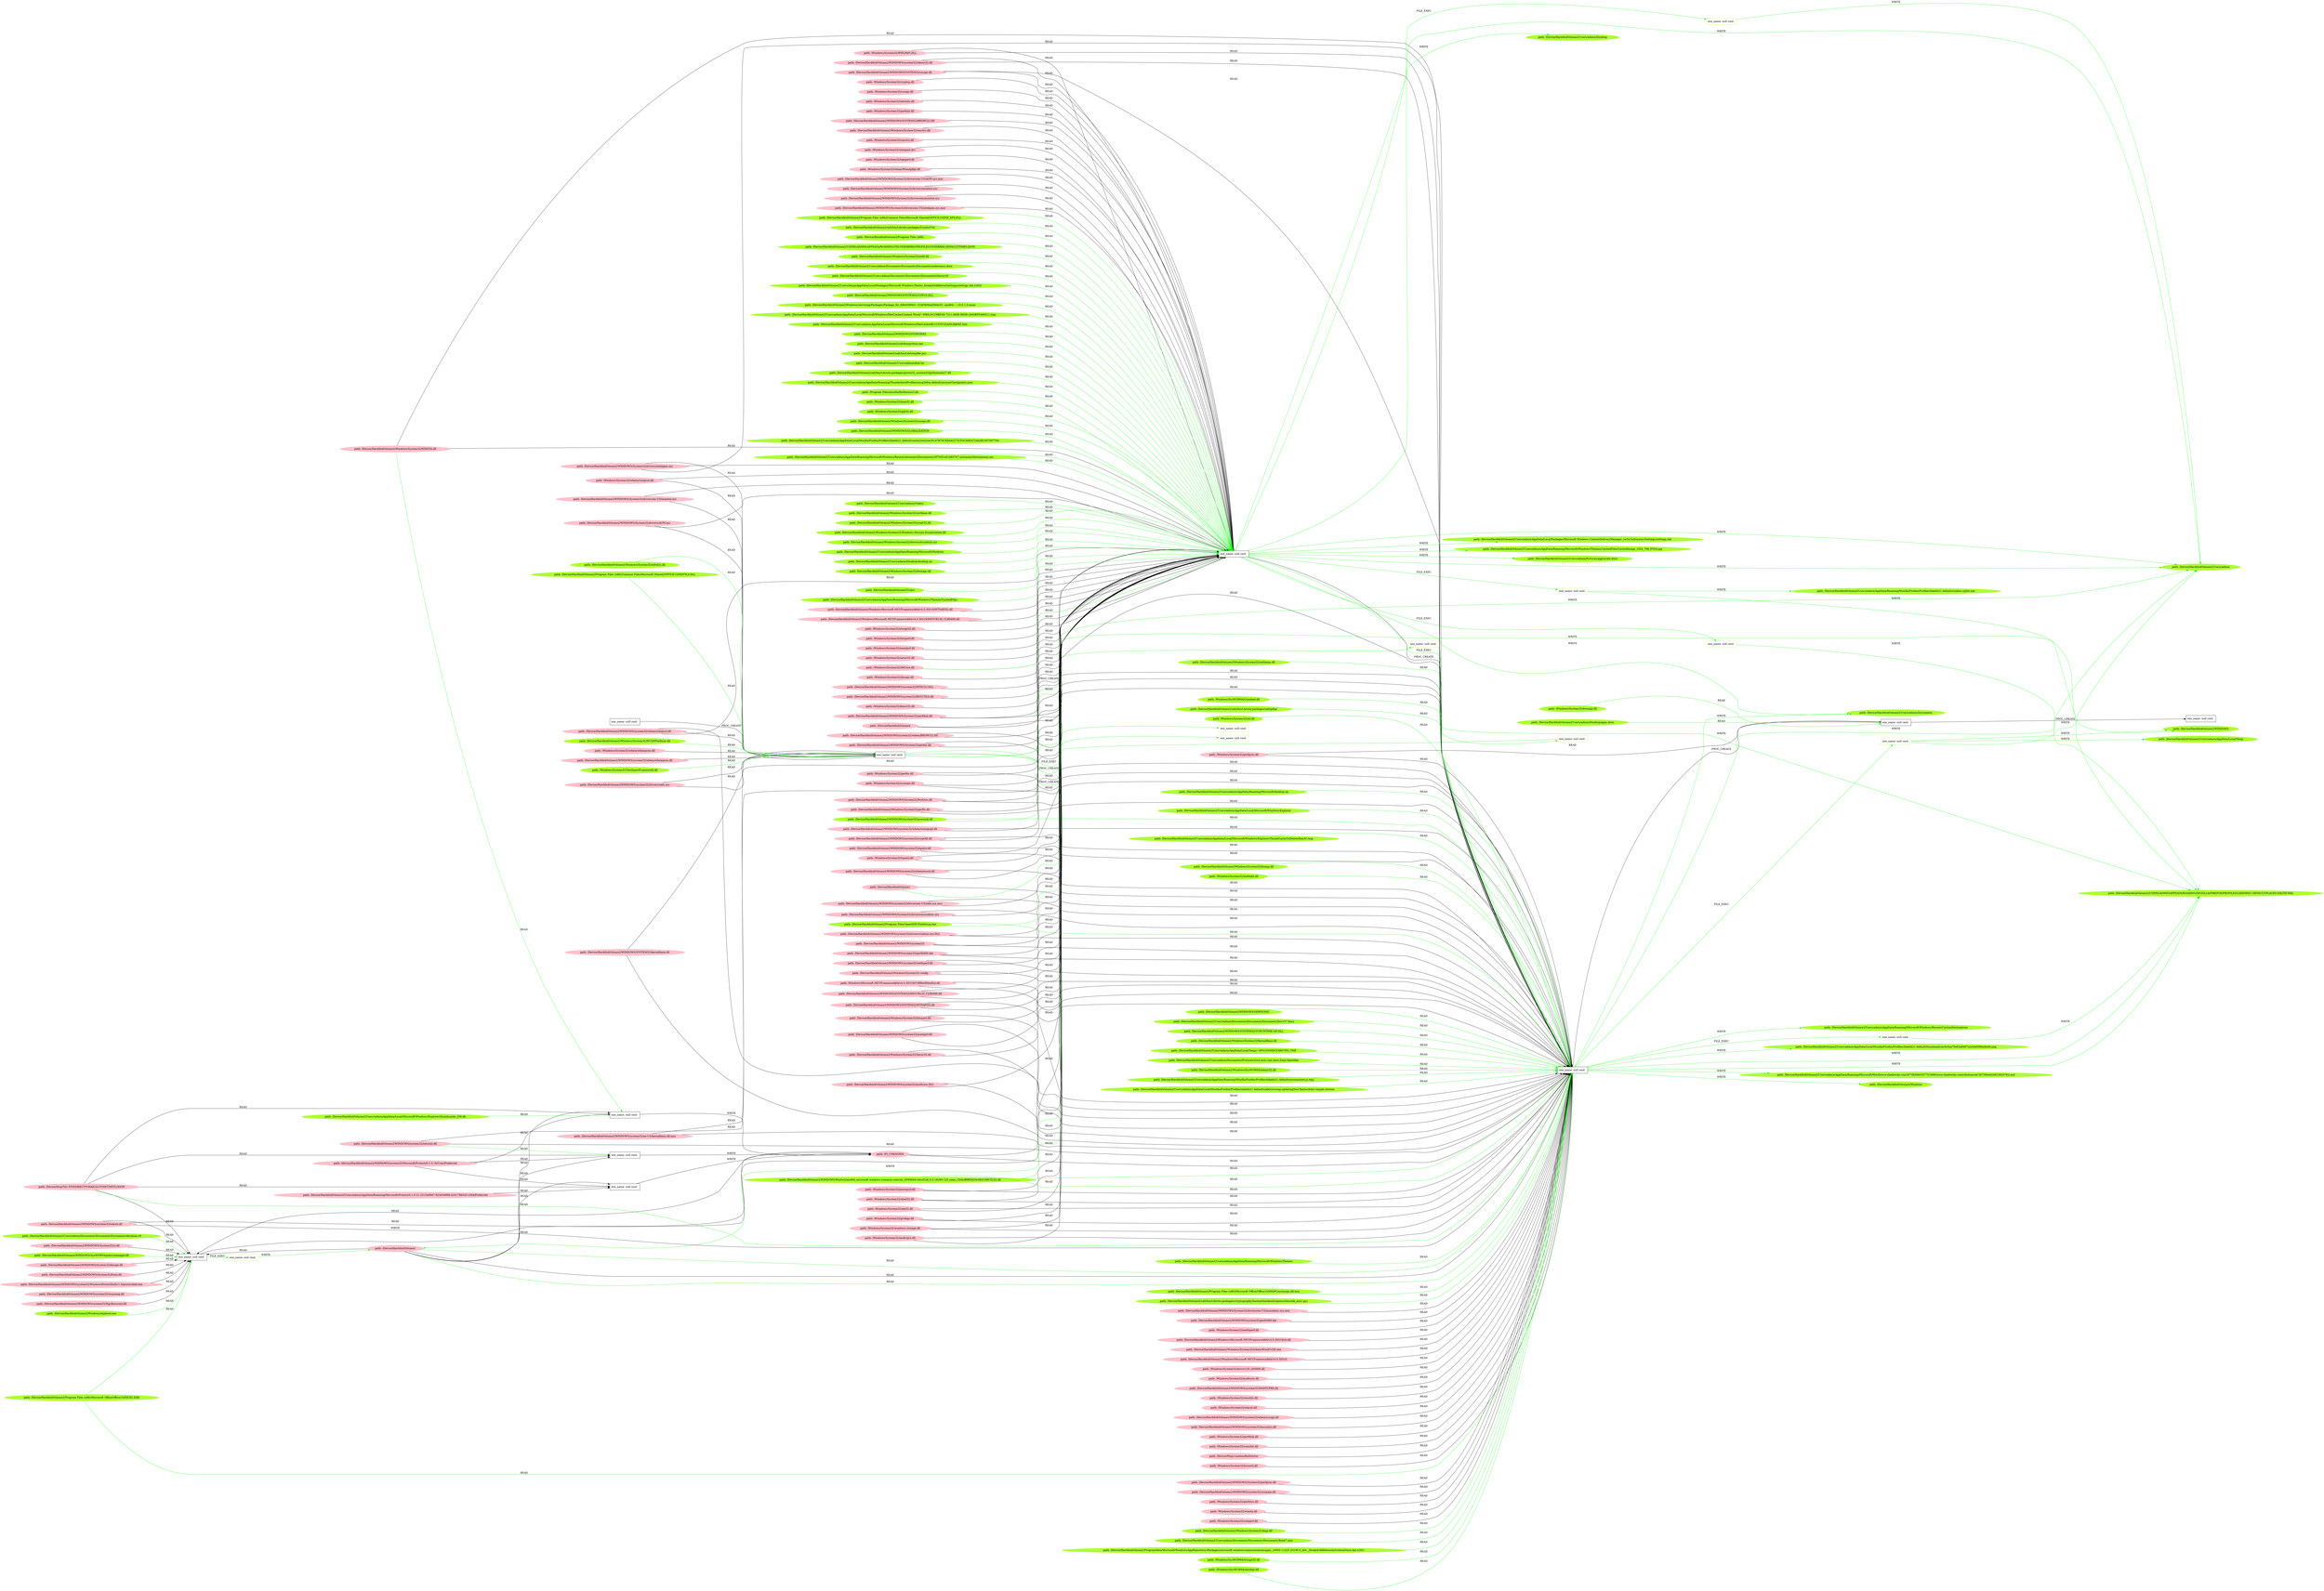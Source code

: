 digraph {
	rankdir=LR
	26 [label="exe_name: null cmd: " color=black shape=box style=solid]
	422 [label="exe_name: null cmd: " color=greenyellow shape=box style=solid]
	26 -> 422 [label=FILE_EXEC color=green]
	95 [label="exe_name: null cmd: " color=black shape=box style=solid]
	428 [label="exe_name: null cmd: " color=greenyellow shape=box style=solid]
	95 -> 428 [label=FILE_EXEC color=green]
	28 [label="exe_name: null cmd: " color=black shape=box style=solid]
	444 [label="exe_name: null cmd: " color=greenyellow shape=box style=solid]
	28 -> 444 [label=FILE_EXEC color=green]
	28 [label="exe_name: null cmd: " color=black shape=box style=solid]
	455 [label="exe_name: null cmd: " color=greenyellow shape=box style=solid]
	28 -> 455 [label=FILE_EXEC color=green]
	28 [label="exe_name: null cmd: " color=black shape=box style=solid]
	471 [label="exe_name: null cmd: " color=greenyellow shape=box style=solid]
	28 -> 471 [label=FILE_EXEC color=green]
	28 [label="exe_name: null cmd: " color=black shape=box style=solid]
	479 [label="exe_name: null cmd: " color=greenyellow shape=box style=solid]
	28 -> 479 [label=FILE_EXEC color=green]
	34 [label="exe_name: null cmd: " color=black shape=box style=solid]
	515 [label="exe_name: null cmd: " color=greenyellow shape=box style=solid]
	34 -> 515 [label=FILE_EXEC color=green]
	34 [label="exe_name: null cmd: " color=black shape=box style=solid]
	531 [label="exe_name: null cmd: " color=greenyellow shape=box style=solid]
	34 -> 531 [label=FILE_EXEC color=green]
	439 [label="path: /Device/HarddiskVolume2/Users/admin/AppData/Roaming/Microsoft/Windows/Recent/AutomaticDestinations/5f7b5f1e01b83767.automaticDestinations-ms" color=greenyellow shape=oval style=filled]
	28 [label="exe_name: null cmd: " color=black shape=box style=solid]
	439 -> 28 [label=READ color=green]
	439 [label="path: /Device/HarddiskVolume2/Users/admin/AppData/Roaming/Microsoft/Windows/Recent/AutomaticDestinations/5f7b5f1e01b83767.automaticDestinations-ms" color=greenyellow shape=oval style=filled]
	28 [label="exe_name: null cmd: " color=black shape=box style=solid]
	439 -> 28 [label=READ color=green]
	400 [label="path: /Device/HarddiskVolume2" color=pink shape=oval style=filled]
	23 [label="exe_name: null cmd: " color=black shape=box style=solid]
	400 -> 23 [label=READ color=black]
	289 [label="path: /Device/HarddiskVolume2/WINDOWS/system32/Microsoft/Protect/S-1-5-18/User/Preferred" color=pink shape=oval style=filled]
	23 [label="exe_name: null cmd: " color=black shape=box style=solid]
	289 -> 23 [label=READ color=black]
	289 [label="path: /Device/HarddiskVolume2/WINDOWS/system32/Microsoft/Protect/S-1-5-18/User/Preferred" color=pink shape=oval style=filled]
	25 [label="exe_name: null cmd: " color=black shape=box style=solid]
	289 -> 25 [label=READ color=black]
	400 [label="path: /Device/HarddiskVolume2" color=pink shape=oval style=filled]
	25 [label="exe_name: null cmd: " color=black shape=box style=solid]
	400 -> 25 [label=READ color=black]
	400 [label="path: /Device/HarddiskVolume2" color=pink shape=oval style=filled]
	34 [label="exe_name: null cmd: " color=black shape=box style=solid]
	400 -> 34 [label=READ color=green]
	465 [label="path: /Device/HarddiskVolume2/WINDOWS/system32/mswsock.dll" color=greenyellow shape=oval style=filled]
	34 [label="exe_name: null cmd: " color=black shape=box style=solid]
	465 -> 34 [label=READ color=green]
	465 [label="path: /Device/HarddiskVolume2/WINDOWS/system32/mswsock.dll" color=greenyellow shape=oval style=filled]
	28 [label="exe_name: null cmd: " color=black shape=box style=solid]
	465 -> 28 [label=READ color=green]
	338 [label="path: /Device/HarddiskVolume2/WINDOWS/system32/netutils.dll" color=pink shape=oval style=filled]
	23 [label="exe_name: null cmd: " color=black shape=box style=solid]
	338 -> 23 [label=READ color=green]
	67 [label="exe_name: null cmd: " color=black shape=box style=solid]
	95 [label="exe_name: null cmd: " color=black shape=box style=solid]
	67 -> 95 [label=PROC_CREATE color=black]
	509 [label="path: /Windows/System32/atl.dll" color=greenyellow shape=oval style=filled]
	34 [label="exe_name: null cmd: " color=black shape=box style=solid]
	509 -> 34 [label=READ color=green]
	155 [label="path: /Device/HarddiskVolume2/WINDOWS/system32/wbem/wmiprov.dll" color=pink shape=oval style=filled]
	95 [label="exe_name: null cmd: " color=black shape=box style=solid]
	155 -> 95 [label=READ color=black]
	247 [label="path: /Windows/System32/wbem/wmiprov.dll" color=pink shape=oval style=filled]
	95 [label="exe_name: null cmd: " color=black shape=box style=solid]
	247 -> 95 [label=READ color=black]
	345 [label="path: /Windows/System32/wbem/wbemprox.dll" color=pink shape=oval style=filled]
	95 [label="exe_name: null cmd: " color=black shape=box style=solid]
	345 -> 95 [label=READ color=black]
	354 [label="path: /Device/HarddiskVolume2/WINDOWS/system32/wbem/wbemprox.dll" color=pink shape=oval style=filled]
	95 [label="exe_name: null cmd: " color=black shape=box style=solid]
	354 -> 95 [label=READ color=black]
	376 [label="path: /Device/HarddiskVolume2/WINDOWS/SYSTEM32/kernelbase.dll" color=pink shape=oval style=filled]
	95 [label="exe_name: null cmd: " color=black shape=box style=solid]
	376 -> 95 [label=READ color=black]
	178 [label="path: /Device/HarddiskVolume2/WINDOWS/system32/en-US/kernelbase.dll.mui" color=pink shape=oval style=filled]
	95 [label="exe_name: null cmd: " color=black shape=box style=solid]
	178 -> 95 [label=READ color=black]
	217 [label="path: /Device/HarddiskVolume2/WINDOWS/System32/drivers/ACPI.sys" color=pink shape=oval style=filled]
	95 [label="exe_name: null cmd: " color=black shape=box style=solid]
	217 -> 95 [label=READ color=black]
	395 [label="path: /Device/HarddiskVolume2/WINDOWS/system32/drivers/ndis.sys" color=pink shape=oval style=filled]
	95 [label="exe_name: null cmd: " color=black shape=box style=solid]
	395 -> 95 [label=READ color=black]
	286 [label="path: /Device/HarddiskVolume2/WINDOWS/System32/drivers/intelppm.sys" color=pink shape=oval style=filled]
	95 [label="exe_name: null cmd: " color=black shape=box style=solid]
	286 -> 95 [label=READ color=black]
	256 [label="path: /Device/HarddiskVolume2/WINDOWS/System32/drivers/en-US/monitor.sys" color=pink shape=oval style=filled]
	95 [label="exe_name: null cmd: " color=black shape=box style=solid]
	256 -> 95 [label=READ color=black]
	324 [label="path: /Device/HarddiskVolume1" color=pink shape=oval style=filled]
	28 [label="exe_name: null cmd: " color=black shape=box style=solid]
	324 -> 28 [label=READ color=green]
	28 [label="exe_name: null cmd: " color=black shape=box style=solid]
	494 [label="path: /Device/HarddiskVolume2/Users/admin/AppData/Local/Packages/Microsoft.Windows.ContentDeliveryManager_cw5n1h2txyewy/Settings/settings.dat" color=greenyellow shape=oval style=filled]
	28 -> 494 [label=WRITE color=green]
	487 [label="path: /Device/HarddiskVolume2/Users/admin/Videos" color=greenyellow shape=oval style=filled]
	28 [label="exe_name: null cmd: " color=black shape=box style=solid]
	487 -> 28 [label=READ color=green]
	283 [label="path: /Device/HarddiskVolume2/Users/admin/AppData/Roaming/Microsoft/Protect/S-1-5-21-231540947-922634896-4161786520-1004/Preferred" color=pink shape=oval style=filled]
	25 [label="exe_name: null cmd: " color=black shape=box style=solid]
	283 -> 25 [label=READ color=black]
	435 [label="path: /Windows/System32/TextInputFramework.dll" color=greenyellow shape=oval style=filled]
	95 [label="exe_name: null cmd: " color=black shape=box style=solid]
	435 -> 95 [label=READ color=green]
	289 [label="path: /Device/HarddiskVolume2/WINDOWS/system32/Microsoft/Protect/S-1-5-18/User/Preferred" color=pink shape=oval style=filled]
	27 [label="exe_name: null cmd: " color=black shape=box style=solid]
	289 -> 27 [label=READ color=black]
	469 [label="path: /Device/HarddiskVolume2/Windows/System32/ucrtbase.dll" color=greenyellow shape=oval style=filled]
	28 [label="exe_name: null cmd: " color=black shape=box style=solid]
	469 -> 28 [label=READ color=green]
	467 [label="path: /Device/HarddiskVolume2/Windows/System32/crypt32.dll" color=greenyellow shape=oval style=filled]
	28 [label="exe_name: null cmd: " color=black shape=box style=solid]
	467 -> 28 [label=READ color=green]
	461 [label="path: /Device/HarddiskVolume2/WINDOWS/WinSxS/amd64_microsoft.windows.common-controls_6595b64144ccf1df_6.0.16299.125_none_15cbcf8893620c09/COMCTL32.dll" color=greenyellow shape=oval style=filled]
	34 [label="exe_name: null cmd: " color=black shape=box style=solid]
	461 -> 34 [label=READ color=green]
	470 [label="path: /Device/HarddiskVolume2/Windows/System32/Windows.Devices.Enumeration.dll" color=greenyellow shape=oval style=filled]
	28 [label="exe_name: null cmd: " color=black shape=box style=solid]
	470 -> 28 [label=READ color=green]
	400 [label="path: /Device/HarddiskVolume2" color=pink shape=oval style=filled]
	26 [label="exe_name: null cmd: " color=black shape=box style=solid]
	400 -> 26 [label=READ color=black]
	459 [label="path: /Device/HarddiskVolume2/Windows/System32/drivers/tsusbhub.sys" color=greenyellow shape=oval style=filled]
	28 [label="exe_name: null cmd: " color=black shape=box style=solid]
	459 -> 28 [label=READ color=green]
	400 [label="path: /Device/HarddiskVolume2" color=pink shape=oval style=filled]
	34 [label="exe_name: null cmd: " color=black shape=box style=solid]
	400 -> 34 [label=READ color=green]
	505 [label="path: /Device/HarddiskVolume2/Users/admin/AppData/Roaming/Microsoft/desktop.ini" color=greenyellow shape=oval style=filled]
	34 [label="exe_name: null cmd: " color=black shape=box style=solid]
	505 -> 34 [label=READ color=green]
	478 [label="path: /Device/HarddiskVolume2/Users/admin/AppData/Roaming/Microsoft/Windows" color=greenyellow shape=oval style=filled]
	28 [label="exe_name: null cmd: " color=black shape=box style=solid]
	478 -> 28 [label=READ color=green]
	477 [label="path: /Device/HarddiskVolume2/Users/admin/Desktop/desktop.ini" color=greenyellow shape=oval style=filled]
	28 [label="exe_name: null cmd: " color=black shape=box style=solid]
	477 -> 28 [label=READ color=green]
	451 [label="path: /Device/HarddiskVolume2/Windows/System32/dwmapi.dll" color=greenyellow shape=oval style=filled]
	28 [label="exe_name: null cmd: " color=black shape=box style=solid]
	451 -> 28 [label=READ color=green]
	431 [label="path: /Device/HarddiskVolume2/Windows/System32/mfc42u.dll" color=greenyellow shape=oval style=filled]
	95 [label="exe_name: null cmd: " color=black shape=box style=solid]
	431 -> 95 [label=READ color=green]
	64 [label="path: /Device/HarddiskVolume2/WINDOWS/System32/ci.dll" color=pink shape=oval style=filled]
	26 [label="exe_name: null cmd: " color=black shape=box style=solid]
	64 -> 26 [label=READ color=black]
	361 [label="path: /Device/HarddiskVolume2/WINDOWS/System32/dnsapi.dll" color=pink shape=oval style=filled]
	26 [label="exe_name: null cmd: " color=black shape=box style=solid]
	361 -> 26 [label=READ color=black]
	78 [label="path: /Device/HarddiskVolume2/WINDOWS/System32/fveui.dll" color=pink shape=oval style=filled]
	26 [label="exe_name: null cmd: " color=black shape=box style=solid]
	78 -> 26 [label=READ color=black]
	62 [label="path: /Device/HarddiskVolume2/WINDOWS/system32/WindowsPowerShell/v1.0/powershell.exe" color=pink shape=oval style=filled]
	26 [label="exe_name: null cmd: " color=black shape=box style=solid]
	62 -> 26 [label=READ color=black]
	70 [label="path: /Device/HarddiskVolume2/WINDOWS/system32/wuaueng.dll" color=pink shape=oval style=filled]
	26 [label="exe_name: null cmd: " color=black shape=box style=solid]
	70 -> 26 [label=READ color=black]
	68 [label="path: /Device/HarddiskVolume2/WINDOWS/system32/NgcRecovery.dll" color=pink shape=oval style=filled]
	26 [label="exe_name: null cmd: " color=black shape=box style=solid]
	68 -> 26 [label=READ color=black]
	220 [label="path: /Device/HarddiskVolume2/WINDOWS/system32/wkscli.dll" color=pink shape=oval style=filled]
	26 [label="exe_name: null cmd: " color=black shape=box style=solid]
	220 -> 26 [label=READ color=black]
	525 [label="path: /Device/HarddiskVolume2/Users/admin/AppData/Local/Microsoft/Windows/Explorer" color=greenyellow shape=oval style=filled]
	34 [label="exe_name: null cmd: " color=black shape=box style=solid]
	525 -> 34 [label=READ color=green]
	26 [label="exe_name: null cmd: " color=black shape=box style=solid]
	293 [label="path: /FI_UNKNOWN" color=pink shape=oval style=filled]
	26 -> 293 [label=WRITE color=black]
	319 [label="path: /Device/Mup/TA1-FIVEDIRECTI*/MAILSLOT/NET/NETLOGON" color=pink shape=oval style=filled]
	26 [label="exe_name: null cmd: " color=black shape=box style=solid]
	319 -> 26 [label=READ color=black]
	543 [label="path: /Device/HarddiskVolume2/Users/admin/AppData/Local/Microsoft/Windows/Explorer/ThumbCacheToDelete/thm3C.tmp" color=greenyellow shape=oval style=filled]
	34 [label="exe_name: null cmd: " color=black shape=box style=solid]
	543 -> 34 [label=READ color=green]
	493 [label="path: /Device/HarddiskVolume2/Users" color=greenyellow shape=oval style=filled]
	28 [label="exe_name: null cmd: " color=black shape=box style=solid]
	493 -> 28 [label=READ color=green]
	293 [label="path: /FI_UNKNOWN" color=pink shape=oval style=filled]
	26 [label="exe_name: null cmd: " color=black shape=box style=solid]
	293 -> 26 [label=READ color=black]
	466 [label="path: /Device/HarddiskVolume2/Program Files/OpenSSH-Win64/scp.exe" color=greenyellow shape=oval style=filled]
	34 [label="exe_name: null cmd: " color=black shape=box style=solid]
	466 -> 34 [label=READ color=green]
	466 [label="path: /Device/HarddiskVolume2/Program Files/OpenSSH-Win64/scp.exe" color=greenyellow shape=oval style=filled]
	28 [label="exe_name: null cmd: " color=black shape=box style=solid]
	466 -> 28 [label=READ color=green]
	95 [label="exe_name: null cmd: " color=black shape=box style=solid]
	28 [label="exe_name: null cmd: " color=black shape=box style=solid]
	95 -> 28 [label=PROC_CREATE color=black]
	400 [label="path: /Device/HarddiskVolume2" color=pink shape=oval style=filled]
	27 [label="exe_name: null cmd: " color=black shape=box style=solid]
	400 -> 27 [label=READ color=black]
	475 [label="path: /Device/HarddiskVolume2/Users/admin/AppData/Roaming/Microsoft/Windows/Themes/CachedFiles" color=greenyellow shape=oval style=filled]
	28 [label="exe_name: null cmd: " color=black shape=box style=solid]
	475 -> 28 [label=READ color=green]
	336 [label="path: /Device/HarddiskVolume2/Windows/System32/WINSTA.dll" color=pink shape=oval style=filled]
	27 [label="exe_name: null cmd: " color=black shape=box style=solid]
	336 -> 27 [label=READ color=green]
	511 [label="path: /Device/HarddiskVolume2/Windows/System32/dcomp.dll" color=greenyellow shape=oval style=filled]
	34 [label="exe_name: null cmd: " color=black shape=box style=solid]
	511 -> 34 [label=READ color=green]
	542 [label="path: /Windows/System32/msftedit.dll" color=greenyellow shape=oval style=filled]
	34 [label="exe_name: null cmd: " color=black shape=box style=solid]
	542 -> 34 [label=READ color=green]
	27 [label="exe_name: null cmd: " color=black shape=box style=solid]
	293 [label="path: /FI_UNKNOWN" color=pink shape=oval style=filled]
	27 -> 293 [label=WRITE color=black]
	319 [label="path: /Device/Mup/TA1-FIVEDIRECTI*/MAILSLOT/NET/NETLOGON" color=pink shape=oval style=filled]
	34 [label="exe_name: null cmd: " color=black shape=box style=solid]
	319 -> 34 [label=READ color=green]
	319 [label="path: /Device/Mup/TA1-FIVEDIRECTI*/MAILSLOT/NET/NETLOGON" color=pink shape=oval style=filled]
	27 [label="exe_name: null cmd: " color=black shape=box style=solid]
	319 -> 27 [label=READ color=black]
	421 [label="path: /Device/HarddiskVolume2/Windows/explorer.exe" color=greenyellow shape=oval style=filled]
	26 [label="exe_name: null cmd: " color=black shape=box style=solid]
	421 -> 26 [label=READ color=green]
	427 [label="path: /Device/HarddiskVolume2/Users/admin/AppData/Local/Microsoft/Windows/Explorer/thumbcache_256.db" color=greenyellow shape=oval style=filled]
	27 [label="exe_name: null cmd: " color=black shape=box style=solid]
	427 -> 27 [label=READ color=green]
	208 [label="path: /Device/HarddiskVolume2/WINDOWS/system32/drivers/vmbusr.sys.DLL" color=pink shape=oval style=filled]
	28 [label="exe_name: null cmd: " color=black shape=box style=solid]
	208 -> 28 [label=READ color=black]
	241 [label="path: /Device/HarddiskVolume2/WINDOWS/system32" color=pink shape=oval style=filled]
	28 [label="exe_name: null cmd: " color=black shape=box style=solid]
	241 -> 28 [label=READ color=black]
	206 [label="path: /Device/HarddiskVolume2/WINDOWS/system32/perfh009.dat" color=pink shape=oval style=filled]
	28 [label="exe_name: null cmd: " color=black shape=box style=solid]
	206 -> 28 [label=READ color=black]
	308 [label="path: /Device/HarddiskVolume2/WINDOWS/system32/netfxperf.dll" color=pink shape=oval style=filled]
	28 [label="exe_name: null cmd: " color=black shape=box style=solid]
	308 -> 28 [label=READ color=black]
	393 [label="path: /Device/HarddiskVolume2/Windows/System32/.config" color=pink shape=oval style=filled]
	28 [label="exe_name: null cmd: " color=black shape=box style=solid]
	393 -> 28 [label=READ color=black]
	414 [label="path: /Windows/Microsoft.NET/Framework64/v4.0.30319/CORPerfMonExt.dll" color=pink shape=oval style=filled]
	28 [label="exe_name: null cmd: " color=black shape=box style=solid]
	414 -> 28 [label=READ color=black]
	228 [label="path: /Device/HarddiskVolume2/Windows/Microsoft.NET/Framework64/v4.0.30319/WTSAPI32.dll" color=pink shape=oval style=filled]
	28 [label="exe_name: null cmd: " color=black shape=box style=solid]
	228 -> 28 [label=READ color=black]
	334 [label="path: /Device/HarddiskVolume2/Windows/Microsoft.NET/Framework64/v4.0.30319/MSVCR120_CLR0400.dll" color=pink shape=oval style=filled]
	28 [label="exe_name: null cmd: " color=black shape=box style=solid]
	334 -> 28 [label=READ color=black]
	391 [label="path: /Device/HarddiskVolume2/WINDOWS/SYSTEM32/MSVCR120_CLR0400.dll" color=pink shape=oval style=filled]
	28 [label="exe_name: null cmd: " color=black shape=box style=solid]
	391 -> 28 [label=READ color=black]
	416 [label="path: /Device/HarddiskVolume2/WINDOWS/SYSTEM32/WTSAPI32.dll" color=pink shape=oval style=filled]
	28 [label="exe_name: null cmd: " color=black shape=box style=solid]
	416 -> 28 [label=READ color=black]
	390 [label="path: /Windows/System32/wtsapi32.dll" color=pink shape=oval style=filled]
	28 [label="exe_name: null cmd: " color=black shape=box style=solid]
	390 -> 28 [label=READ color=black]
	200 [label="path: /Device/HarddiskVolume2/Windows/System32/bitsperf.dll" color=pink shape=oval style=filled]
	28 [label="exe_name: null cmd: " color=black shape=box style=solid]
	200 -> 28 [label=READ color=black]
	168 [label="path: /Windows/System32/bitsperf.dll" color=pink shape=oval style=filled]
	28 [label="exe_name: null cmd: " color=black shape=box style=solid]
	168 -> 28 [label=READ color=black]
	373 [label="path: /Device/HarddiskVolume2/WINDOWS/system32/esentprf.dll" color=pink shape=oval style=filled]
	28 [label="exe_name: null cmd: " color=black shape=box style=solid]
	373 -> 28 [label=READ color=black]
	386 [label="path: /Windows/System32/esentprf.dll" color=pink shape=oval style=filled]
	28 [label="exe_name: null cmd: " color=black shape=box style=solid]
	386 -> 28 [label=READ color=black]
	163 [label="path: /Windows/System32/secur32.dll" color=pink shape=oval style=filled]
	28 [label="exe_name: null cmd: " color=black shape=box style=solid]
	163 -> 28 [label=READ color=black]
	267 [label="path: /Device/HarddiskVolume2/Windows/System32/Secur32.dll" color=pink shape=oval style=filled]
	28 [label="exe_name: null cmd: " color=black shape=box style=solid]
	267 -> 28 [label=READ color=black]
	367 [label="path: /Device/HarddiskVolume2/WINDOWS/system32/msdtcuiu.DLL" color=pink shape=oval style=filled]
	28 [label="exe_name: null cmd: " color=black shape=box style=solid]
	367 -> 28 [label=READ color=black]
	174 [label="path: /Windows/System32/SHCore.dll" color=pink shape=oval style=filled]
	28 [label="exe_name: null cmd: " color=black shape=box style=solid]
	174 -> 28 [label=READ color=black]
	180 [label="path: /Windows/System32/powrprof.dll" color=pink shape=oval style=filled]
	28 [label="exe_name: null cmd: " color=black shape=box style=solid]
	180 -> 28 [label=READ color=black]
	189 [label="path: /Windows/System32/shell32.dll" color=pink shape=oval style=filled]
	28 [label="exe_name: null cmd: " color=black shape=box style=solid]
	189 -> 28 [label=READ color=black]
	235 [label="path: /Windows/System32/ole32.dll" color=pink shape=oval style=filled]
	28 [label="exe_name: null cmd: " color=black shape=box style=solid]
	235 -> 28 [label=READ color=black]
	239 [label="path: /Windows/System32/profapi.dll" color=pink shape=oval style=filled]
	28 [label="exe_name: null cmd: " color=black shape=box style=solid]
	239 -> 28 [label=READ color=black]
	315 [label="path: /Windows/System32/windows.storage.dll" color=pink shape=oval style=filled]
	28 [label="exe_name: null cmd: " color=black shape=box style=solid]
	315 -> 28 [label=READ color=black]
	11 [label="path: /Windows/System32/dnsapi.dll" color=pink shape=oval style=filled]
	28 [label="exe_name: null cmd: " color=black shape=box style=solid]
	11 -> 28 [label=READ color=black]
	408 [label="path: /Windows/System32/msdtcprx.dll" color=pink shape=oval style=filled]
	28 [label="exe_name: null cmd: " color=black shape=box style=solid]
	408 -> 28 [label=READ color=black]
	137 [label="path: /Device/HarddiskVolume2/WINDOWS/system32/MTXCLU.DLL" color=pink shape=oval style=filled]
	28 [label="exe_name: null cmd: " color=black shape=box style=solid]
	137 -> 28 [label=READ color=black]
	318 [label="path: /Device/HarddiskVolume2/WINDOWS/system32/RESUTILS.dll" color=pink shape=oval style=filled]
	28 [label="exe_name: null cmd: " color=black shape=box style=solid]
	318 -> 28 [label=READ color=black]
	72 [label="path: /Windows/System32/ktmw32.dll" color=pink shape=oval style=filled]
	28 [label="exe_name: null cmd: " color=black shape=box style=solid]
	72 -> 28 [label=READ color=black]
	87 [label="path: /Windows/System32/cryptsp.dll" color=pink shape=oval style=filled]
	28 [label="exe_name: null cmd: " color=black shape=box style=solid]
	87 -> 28 [label=READ color=black]
	328 [label="path: /Windows/System32/IPHLPAPI.DLL" color=pink shape=oval style=filled]
	28 [label="exe_name: null cmd: " color=black shape=box style=solid]
	328 -> 28 [label=READ color=black]
	233 [label="path: /Device/HarddiskVolume2/WINDOWS/system32/oleaut32.dll" color=pink shape=oval style=filled]
	28 [label="exe_name: null cmd: " color=black shape=box style=solid]
	233 -> 28 [label=READ color=black]
	220 [label="path: /Device/HarddiskVolume2/WINDOWS/system32/wkscli.dll" color=pink shape=oval style=filled]
	28 [label="exe_name: null cmd: " color=black shape=box style=solid]
	220 -> 28 [label=READ color=black]
	260 [label="path: /Windows/System32/cscapi.dll" color=pink shape=oval style=filled]
	28 [label="exe_name: null cmd: " color=black shape=box style=solid]
	260 -> 28 [label=READ color=black]
	349 [label="path: /Device/HarddiskVolume2/WINDOWS/SYSTEM32/cscapi.dll" color=pink shape=oval style=filled]
	28 [label="exe_name: null cmd: " color=black shape=box style=solid]
	349 -> 28 [label=READ color=black]
	230 [label="path: /Windows/System32/netutils.dll" color=pink shape=oval style=filled]
	28 [label="exe_name: null cmd: " color=black shape=box style=solid]
	230 -> 28 [label=READ color=black]
	338 [label="path: /Device/HarddiskVolume2/WINDOWS/system32/netutils.dll" color=pink shape=oval style=filled]
	28 [label="exe_name: null cmd: " color=black shape=box style=solid]
	338 -> 28 [label=READ color=black]
	371 [label="path: /Device/HarddiskVolume2/WINDOWS/System32/perfdisk.dll" color=pink shape=oval style=filled]
	28 [label="exe_name: null cmd: " color=black shape=box style=solid]
	371 -> 28 [label=READ color=black]
	313 [label="path: /Device/HarddiskVolume4" color=pink shape=oval style=filled]
	28 [label="exe_name: null cmd: " color=black shape=box style=solid]
	313 -> 28 [label=READ color=black]
	387 [label="path: /Windows/System32/perfnet.dll" color=pink shape=oval style=filled]
	28 [label="exe_name: null cmd: " color=black shape=box style=solid]
	387 -> 28 [label=READ color=black]
	293 [label="path: /FI_UNKNOWN" color=pink shape=oval style=filled]
	28 [label="exe_name: null cmd: " color=black shape=box style=solid]
	293 -> 28 [label=READ color=black]
	278 [label="path: /Device/HarddiskVolume2/WINDOWS/SYSTEM32/BROWCLI.Dll" color=pink shape=oval style=filled]
	28 [label="exe_name: null cmd: " color=black shape=box style=solid]
	278 -> 28 [label=READ color=black]
	363 [label="path: /Device/HarddiskVolume2/WINDOWS/system32/wbem/BROWCLI.Dll" color=pink shape=oval style=filled]
	28 [label="exe_name: null cmd: " color=black shape=box style=solid]
	363 -> 28 [label=READ color=black]
	269 [label="path: /Device/HarddiskVolume2/WINDOWS/System32/perfos.dll" color=pink shape=oval style=filled]
	28 [label="exe_name: null cmd: " color=black shape=box style=solid]
	269 -> 28 [label=READ color=black]
	279 [label="path: /Windows/System32/perfos.dll" color=pink shape=oval style=filled]
	28 [label="exe_name: null cmd: " color=black shape=box style=solid]
	279 -> 28 [label=READ color=black]
	347 [label="path: /Windows/System32/sysmain.dll" color=pink shape=oval style=filled]
	28 [label="exe_name: null cmd: " color=black shape=box style=solid]
	347 -> 28 [label=READ color=black]
	359 [label="path: /Device/HarddiskVolume2/Windows/System32/rasctrs.dll" color=pink shape=oval style=filled]
	28 [label="exe_name: null cmd: " color=black shape=box style=solid]
	359 -> 28 [label=READ color=black]
	399 [label="path: /Windows/System32/rasctrs.dll" color=pink shape=oval style=filled]
	28 [label="exe_name: null cmd: " color=black shape=box style=solid]
	399 -> 28 [label=READ color=black]
	330 [label="path: /Windows/System32/winspool.drv" color=pink shape=oval style=filled]
	28 [label="exe_name: null cmd: " color=black shape=box style=solid]
	330 -> 28 [label=READ color=black]
	194 [label="path: /Windows/System32/tapiperf.dll" color=pink shape=oval style=filled]
	28 [label="exe_name: null cmd: " color=black shape=box style=solid]
	194 -> 28 [label=READ color=black]
	378 [label="path: /Device/HarddiskVolume2/WINDOWS/System32/Perfctrs.dll" color=pink shape=oval style=filled]
	28 [label="exe_name: null cmd: " color=black shape=box style=solid]
	378 -> 28 [label=READ color=black]
	336 [label="path: /Device/HarddiskVolume2/Windows/System32/WINSTA.dll" color=pink shape=oval style=filled]
	28 [label="exe_name: null cmd: " color=black shape=box style=solid]
	336 -> 28 [label=READ color=black]
	406 [label="path: /Device/HarddiskVolume2/Windows/System32/perfts.dll" color=pink shape=oval style=filled]
	28 [label="exe_name: null cmd: " color=black shape=box style=solid]
	406 -> 28 [label=READ color=black]
	212 [label="path: /Device/HarddiskVolume2/WINDOWS/system32/wbem/wmiaprpl.dll" color=pink shape=oval style=filled]
	28 [label="exe_name: null cmd: " color=black shape=box style=solid]
	212 -> 28 [label=READ color=black]
	245 [label="path: /Windows/System32/wbem/WmiApRpl.dll" color=pink shape=oval style=filled]
	28 [label="exe_name: null cmd: " color=black shape=box style=solid]
	245 -> 28 [label=READ color=black]
	153 [label="path: /Device/HarddiskVolume2/WINDOWS/system32/cryptdll.dll" color=pink shape=oval style=filled]
	28 [label="exe_name: null cmd: " color=black shape=box style=solid]
	153 -> 28 [label=READ color=black]
	254 [label="path: /Device/HarddiskVolume2/WINDOWS/system32/tquery.dll" color=pink shape=oval style=filled]
	28 [label="exe_name: null cmd: " color=black shape=box style=solid]
	254 -> 28 [label=READ color=black]
	332 [label="path: /Windows/System32/tquery.dll" color=pink shape=oval style=filled]
	28 [label="exe_name: null cmd: " color=black shape=box style=solid]
	332 -> 28 [label=READ color=black]
	519 [label="path: /Device/HarddiskVolume2/Users/admin/AppData/Roaming/Microsoft/Windows/Themes" color=greenyellow shape=oval style=filled]
	34 [label="exe_name: null cmd: " color=black shape=box style=solid]
	519 -> 34 [label=READ color=green]
	28 [label="exe_name: null cmd: " color=black shape=box style=solid]
	440 [label="path: /Device/HarddiskVolume2/Users/admin/AppData/Roaming/Microsoft/Windows/Themes/CachedFiles/CachedImage_1024_768_POS4.jpg" color=greenyellow shape=oval style=filled]
	28 -> 440 [label=WRITE color=green]
	437 [label="path: /Device/HarddiskVolume2/Program Files (x86)/Common Files/Microsoft Shared/OFFICE15/MSPTLS.DLL" color=greenyellow shape=oval style=filled]
	95 [label="exe_name: null cmd: " color=black shape=box style=solid]
	437 -> 95 [label=READ color=green]
	23 [label="exe_name: null cmd: " color=black shape=box style=solid]
	293 [label="path: /FI_UNKNOWN" color=pink shape=oval style=filled]
	23 -> 293 [label=WRITE color=black]
	319 [label="path: /Device/Mup/TA1-FIVEDIRECTI*/MAILSLOT/NET/NETLOGON" color=pink shape=oval style=filled]
	23 [label="exe_name: null cmd: " color=black shape=box style=solid]
	319 -> 23 [label=READ color=black]
	155 [label="path: /Device/HarddiskVolume2/WINDOWS/system32/wbem/wmiprov.dll" color=pink shape=oval style=filled]
	28 [label="exe_name: null cmd: " color=black shape=box style=solid]
	155 -> 28 [label=READ color=black]
	247 [label="path: /Windows/System32/wbem/wmiprov.dll" color=pink shape=oval style=filled]
	28 [label="exe_name: null cmd: " color=black shape=box style=solid]
	247 -> 28 [label=READ color=black]
	170 [label="path: /Device/HarddiskVolume2/WINDOWS/system32/wbem/esscli.dll" color=pink shape=oval style=filled]
	28 [label="exe_name: null cmd: " color=black shape=box style=solid]
	170 -> 28 [label=READ color=black]
	145 [label="path: /Device/HarddiskVolume2/WINDOWS/System32/drivers/en-US/ACPI.sys.mui" color=pink shape=oval style=filled]
	28 [label="exe_name: null cmd: " color=black shape=box style=solid]
	145 -> 28 [label=READ color=black]
	217 [label="path: /Device/HarddiskVolume2/WINDOWS/System32/drivers/ACPI.sys" color=pink shape=oval style=filled]
	28 [label="exe_name: null cmd: " color=black shape=box style=solid]
	217 -> 28 [label=READ color=black]
	151 [label="path: /Device/HarddiskVolume2/WINDOWS/system32/drivers/en-US/ndis.sys.mui" color=pink shape=oval style=filled]
	28 [label="exe_name: null cmd: " color=black shape=box style=solid]
	151 -> 28 [label=READ color=black]
	380 [label="path: /Device/HarddiskVolume2/WINDOWS/System32/drivers/mssmbios.sys" color=pink shape=oval style=filled]
	28 [label="exe_name: null cmd: " color=black shape=box style=solid]
	380 -> 28 [label=READ color=black]
	395 [label="path: /Device/HarddiskVolume2/WINDOWS/system32/drivers/ndis.sys" color=pink shape=oval style=filled]
	28 [label="exe_name: null cmd: " color=black shape=box style=solid]
	395 -> 28 [label=READ color=black]
	216 [label="path: /Device/HarddiskVolume2/WINDOWS/System32/drivers/monitor.sys" color=pink shape=oval style=filled]
	28 [label="exe_name: null cmd: " color=black shape=box style=solid]
	216 -> 28 [label=READ color=black]
	256 [label="path: /Device/HarddiskVolume2/WINDOWS/System32/drivers/en-US/monitor.sys" color=pink shape=oval style=filled]
	28 [label="exe_name: null cmd: " color=black shape=box style=solid]
	256 -> 28 [label=READ color=black]
	286 [label="path: /Device/HarddiskVolume2/WINDOWS/System32/drivers/intelppm.sys" color=pink shape=oval style=filled]
	28 [label="exe_name: null cmd: " color=black shape=box style=solid]
	286 -> 28 [label=READ color=black]
	302 [label="path: /Device/HarddiskVolume2/WINDOWS/System32/drivers/en/monitor.sys" color=pink shape=oval style=filled]
	28 [label="exe_name: null cmd: " color=black shape=box style=solid]
	302 -> 28 [label=READ color=black]
	357 [label="path: /Device/HarddiskVolume2/WINDOWS/System32/drivers/en-US/intelppm.sys.mui" color=pink shape=oval style=filled]
	28 [label="exe_name: null cmd: " color=black shape=box style=solid]
	357 -> 28 [label=READ color=black]
	454 [label="path: /Device/HarddiskVolume2/Program Files (x86)/Common Files/Microsoft Shared/OFFICE15/EXP_XPS.DLL" color=greenyellow shape=oval style=filled]
	28 [label="exe_name: null cmd: " color=black shape=box style=solid]
	454 -> 28 [label=READ color=green]
	526 [label="path: /Device/HarddiskVolume2/Program Files (x86)/Microsoft Office/Office15/MSIPC/no/msipc.dll.mui" color=greenyellow shape=oval style=filled]
	34 [label="exe_name: null cmd: " color=black shape=box style=solid]
	526 -> 34 [label=READ color=green]
	28 [label="exe_name: null cmd: " color=black shape=box style=solid]
	34 [label="exe_name: null cmd: " color=black shape=box style=solid]
	28 -> 34 [label=PROC_CREATE color=black]
	447 [label="path: /Device/HarddiskVolume2/salt/bin/Lib/site-packages/Crypto/Util" color=greenyellow shape=oval style=filled]
	28 [label="exe_name: null cmd: " color=black shape=box style=solid]
	447 -> 28 [label=READ color=green]
	535 [label="path: /Device/HarddiskVolume2/salt/bin/Lib/site-packages/cryptography/hazmat/backends/openssl/encode_asn1.pyc" color=greenyellow shape=oval style=filled]
	34 [label="exe_name: null cmd: " color=black shape=box style=solid]
	535 -> 34 [label=READ color=green]
	452 [label="path: /Device/HarddiskVolume2/Program Files (x86)" color=greenyellow shape=oval style=filled]
	28 [label="exe_name: null cmd: " color=black shape=box style=solid]
	452 -> 28 [label=READ color=green]
	155 [label="path: /Device/HarddiskVolume2/WINDOWS/system32/wbem/wmiprov.dll" color=pink shape=oval style=filled]
	34 [label="exe_name: null cmd: " color=black shape=box style=solid]
	155 -> 34 [label=READ color=black]
	170 [label="path: /Device/HarddiskVolume2/WINDOWS/system32/wbem/esscli.dll" color=pink shape=oval style=filled]
	34 [label="exe_name: null cmd: " color=black shape=box style=solid]
	170 -> 34 [label=READ color=black]
	376 [label="path: /Device/HarddiskVolume2/WINDOWS/SYSTEM32/kernelbase.dll" color=pink shape=oval style=filled]
	34 [label="exe_name: null cmd: " color=black shape=box style=solid]
	376 -> 34 [label=READ color=black]
	178 [label="path: /Device/HarddiskVolume2/WINDOWS/system32/en-US/kernelbase.dll.mui" color=pink shape=oval style=filled]
	34 [label="exe_name: null cmd: " color=black shape=box style=solid]
	178 -> 34 [label=READ color=black]
	151 [label="path: /Device/HarddiskVolume2/WINDOWS/system32/drivers/en-US/ndis.sys.mui" color=pink shape=oval style=filled]
	34 [label="exe_name: null cmd: " color=black shape=box style=solid]
	151 -> 34 [label=READ color=black]
	286 [label="path: /Device/HarddiskVolume2/WINDOWS/System32/drivers/intelppm.sys" color=pink shape=oval style=filled]
	34 [label="exe_name: null cmd: " color=black shape=box style=solid]
	286 -> 34 [label=READ color=black]
	310 [label="path: /Device/HarddiskVolume2/WINDOWS/System32/drivers/en-US/mssmbios.sys.mui" color=pink shape=oval style=filled]
	34 [label="exe_name: null cmd: " color=black shape=box style=solid]
	310 -> 34 [label=READ color=black]
	380 [label="path: /Device/HarddiskVolume2/WINDOWS/System32/drivers/mssmbios.sys" color=pink shape=oval style=filled]
	34 [label="exe_name: null cmd: " color=black shape=box style=solid]
	380 -> 34 [label=READ color=black]
	25 [label="exe_name: null cmd: " color=black shape=box style=solid]
	293 [label="path: /FI_UNKNOWN" color=pink shape=oval style=filled]
	25 -> 293 [label=WRITE color=black]
	319 [label="path: /Device/Mup/TA1-FIVEDIRECTI*/MAILSLOT/NET/NETLOGON" color=pink shape=oval style=filled]
	25 [label="exe_name: null cmd: " color=black shape=box style=solid]
	319 -> 25 [label=READ color=black]
	208 [label="path: /Device/HarddiskVolume2/WINDOWS/system32/drivers/vmbusr.sys.DLL" color=pink shape=oval style=filled]
	34 [label="exe_name: null cmd: " color=black shape=box style=solid]
	208 -> 34 [label=READ color=black]
	161 [label="path: /Device/HarddiskVolume2/WINDOWS/system32/perfc009.dat" color=pink shape=oval style=filled]
	34 [label="exe_name: null cmd: " color=black shape=box style=solid]
	161 -> 34 [label=READ color=black]
	241 [label="path: /Device/HarddiskVolume2/WINDOWS/system32" color=pink shape=oval style=filled]
	34 [label="exe_name: null cmd: " color=black shape=box style=solid]
	241 -> 34 [label=READ color=black]
	206 [label="path: /Device/HarddiskVolume2/WINDOWS/system32/perfh009.dat" color=pink shape=oval style=filled]
	34 [label="exe_name: null cmd: " color=black shape=box style=solid]
	206 -> 34 [label=READ color=black]
	308 [label="path: /Device/HarddiskVolume2/WINDOWS/system32/netfxperf.dll" color=pink shape=oval style=filled]
	34 [label="exe_name: null cmd: " color=black shape=box style=solid]
	308 -> 34 [label=READ color=black]
	413 [label="path: /Windows/System32/netfxperf.dll" color=pink shape=oval style=filled]
	34 [label="exe_name: null cmd: " color=black shape=box style=solid]
	413 -> 34 [label=READ color=black]
	383 [label="path: /Device/HarddiskVolume2/Windows/Microsoft.NET/Framework64/v4.0.30319/clr.dll" color=pink shape=oval style=filled]
	34 [label="exe_name: null cmd: " color=black shape=box style=solid]
	383 -> 34 [label=READ color=black]
	393 [label="path: /Device/HarddiskVolume2/Windows/System32/.config" color=pink shape=oval style=filled]
	34 [label="exe_name: null cmd: " color=black shape=box style=solid]
	393 -> 34 [label=READ color=black]
	369 [label="path: /Device/HarddiskVolume2/Windows/System32/wbem/WmiPrvSE.exe" color=pink shape=oval style=filled]
	34 [label="exe_name: null cmd: " color=black shape=box style=solid]
	369 -> 34 [label=READ color=black]
	238 [label="path: /Device/HarddiskVolume2/Windows/Microsoft.NET/Framework64/v4.0.30319" color=pink shape=oval style=filled]
	34 [label="exe_name: null cmd: " color=black shape=box style=solid]
	238 -> 34 [label=READ color=black]
	414 [label="path: /Windows/Microsoft.NET/Framework64/v4.0.30319/CORPerfMonExt.dll" color=pink shape=oval style=filled]
	34 [label="exe_name: null cmd: " color=black shape=box style=solid]
	414 -> 34 [label=READ color=black]
	158 [label="path: /Windows/System32/msvcr120_clr0400.dll" color=pink shape=oval style=filled]
	34 [label="exe_name: null cmd: " color=black shape=box style=solid]
	158 -> 34 [label=READ color=black]
	391 [label="path: /Device/HarddiskVolume2/WINDOWS/SYSTEM32/MSVCR120_CLR0400.dll" color=pink shape=oval style=filled]
	34 [label="exe_name: null cmd: " color=black shape=box style=solid]
	391 -> 34 [label=READ color=black]
	416 [label="path: /Device/HarddiskVolume2/WINDOWS/SYSTEM32/WTSAPI32.dll" color=pink shape=oval style=filled]
	34 [label="exe_name: null cmd: " color=black shape=box style=solid]
	416 -> 34 [label=READ color=black]
	200 [label="path: /Device/HarddiskVolume2/Windows/System32/bitsperf.dll" color=pink shape=oval style=filled]
	34 [label="exe_name: null cmd: " color=black shape=box style=solid]
	200 -> 34 [label=READ color=black]
	373 [label="path: /Device/HarddiskVolume2/WINDOWS/system32/esentprf.dll" color=pink shape=oval style=filled]
	34 [label="exe_name: null cmd: " color=black shape=box style=solid]
	373 -> 34 [label=READ color=black]
	267 [label="path: /Device/HarddiskVolume2/Windows/System32/Secur32.dll" color=pink shape=oval style=filled]
	34 [label="exe_name: null cmd: " color=black shape=box style=solid]
	267 -> 34 [label=READ color=black]
	275 [label="path: /Windows/System32/msdtcuiu.dll" color=pink shape=oval style=filled]
	34 [label="exe_name: null cmd: " color=black shape=box style=solid]
	275 -> 34 [label=READ color=black]
	367 [label="path: /Device/HarddiskVolume2/WINDOWS/system32/msdtcuiu.DLL" color=pink shape=oval style=filled]
	34 [label="exe_name: null cmd: " color=black shape=box style=solid]
	367 -> 34 [label=READ color=black]
	189 [label="path: /Windows/System32/shell32.dll" color=pink shape=oval style=filled]
	34 [label="exe_name: null cmd: " color=black shape=box style=solid]
	189 -> 34 [label=READ color=black]
	235 [label="path: /Windows/System32/ole32.dll" color=pink shape=oval style=filled]
	34 [label="exe_name: null cmd: " color=black shape=box style=solid]
	235 -> 34 [label=READ color=black]
	180 [label="path: /Windows/System32/powrprof.dll" color=pink shape=oval style=filled]
	34 [label="exe_name: null cmd: " color=black shape=box style=solid]
	180 -> 34 [label=READ color=black]
	315 [label="path: /Windows/System32/windows.storage.dll" color=pink shape=oval style=filled]
	34 [label="exe_name: null cmd: " color=black shape=box style=solid]
	315 -> 34 [label=READ color=black]
	239 [label="path: /Windows/System32/profapi.dll" color=pink shape=oval style=filled]
	34 [label="exe_name: null cmd: " color=black shape=box style=solid]
	239 -> 34 [label=READ color=black]
	352 [label="path: /Device/HarddiskVolume2/WINDOWS/system32/MSDTCPRX.dll" color=pink shape=oval style=filled]
	34 [label="exe_name: null cmd: " color=black shape=box style=solid]
	352 -> 34 [label=READ color=black]
	408 [label="path: /Windows/System32/msdtcprx.dll" color=pink shape=oval style=filled]
	34 [label="exe_name: null cmd: " color=black shape=box style=solid]
	408 -> 34 [label=READ color=black]
	282 [label="path: /Windows/System32/resutils.dll" color=pink shape=oval style=filled]
	34 [label="exe_name: null cmd: " color=black shape=box style=solid]
	282 -> 34 [label=READ color=black]
	328 [label="path: /Windows/System32/IPHLPAPI.DLL" color=pink shape=oval style=filled]
	34 [label="exe_name: null cmd: " color=black shape=box style=solid]
	328 -> 34 [label=READ color=black]
	233 [label="path: /Device/HarddiskVolume2/WINDOWS/system32/oleaut32.dll" color=pink shape=oval style=filled]
	34 [label="exe_name: null cmd: " color=black shape=box style=solid]
	233 -> 34 [label=READ color=black]
	186 [label="path: /Windows/System32/wkscli.dll" color=pink shape=oval style=filled]
	34 [label="exe_name: null cmd: " color=black shape=box style=solid]
	186 -> 34 [label=READ color=black]
	220 [label="path: /Device/HarddiskVolume2/WINDOWS/system32/wkscli.dll" color=pink shape=oval style=filled]
	34 [label="exe_name: null cmd: " color=black shape=box style=solid]
	220 -> 34 [label=READ color=black]
	183 [label="path: /Device/HarddiskVolume2/WINDOWS/system32/wbem/cscapi.dll" color=pink shape=oval style=filled]
	34 [label="exe_name: null cmd: " color=black shape=box style=solid]
	183 -> 34 [label=READ color=black]
	349 [label="path: /Device/HarddiskVolume2/WINDOWS/SYSTEM32/cscapi.dll" color=pink shape=oval style=filled]
	34 [label="exe_name: null cmd: " color=black shape=box style=solid]
	349 -> 34 [label=READ color=black]
	338 [label="path: /Device/HarddiskVolume2/WINDOWS/system32/netutils.dll" color=pink shape=oval style=filled]
	34 [label="exe_name: null cmd: " color=black shape=box style=solid]
	338 -> 34 [label=READ color=black]
	244 [label="path: /Device/HarddiskVolume2/WINDOWS/system32/msscntrs.dll" color=pink shape=oval style=filled]
	34 [label="exe_name: null cmd: " color=black shape=box style=solid]
	244 -> 34 [label=READ color=black]
	211 [label="path: /Windows/System32/perfdisk.dll" color=pink shape=oval style=filled]
	34 [label="exe_name: null cmd: " color=black shape=box style=solid]
	211 -> 34 [label=READ color=black]
	371 [label="path: /Device/HarddiskVolume2/WINDOWS/System32/perfdisk.dll" color=pink shape=oval style=filled]
	34 [label="exe_name: null cmd: " color=black shape=box style=solid]
	371 -> 34 [label=READ color=black]
	224 [label="path: /Windows/System32/wmiclnt.dll" color=pink shape=oval style=filled]
	34 [label="exe_name: null cmd: " color=black shape=box style=solid]
	224 -> 34 [label=READ color=black]
	324 [label="path: /Device/HarddiskVolume1" color=pink shape=oval style=filled]
	34 [label="exe_name: null cmd: " color=black shape=box style=solid]
	324 -> 34 [label=READ color=black]
	313 [label="path: /Device/HarddiskVolume4" color=pink shape=oval style=filled]
	34 [label="exe_name: null cmd: " color=black shape=box style=solid]
	313 -> 34 [label=READ color=black]
	400 [label="path: /Device/HarddiskVolume2" color=pink shape=oval style=filled]
	34 [label="exe_name: null cmd: " color=black shape=box style=solid]
	400 -> 34 [label=READ color=black]
	274 [label="path: /Device/Mup/;LanmanRedirector" color=pink shape=oval style=filled]
	34 [label="exe_name: null cmd: " color=black shape=box style=solid]
	274 -> 34 [label=READ color=black]
	253 [label="path: /Windows/System32/browcli.dll" color=pink shape=oval style=filled]
	34 [label="exe_name: null cmd: " color=black shape=box style=solid]
	253 -> 34 [label=READ color=black]
	293 [label="path: /FI_UNKNOWN" color=pink shape=oval style=filled]
	34 [label="exe_name: null cmd: " color=black shape=box style=solid]
	293 -> 34 [label=READ color=black]
	363 [label="path: /Device/HarddiskVolume2/WINDOWS/system32/wbem/BROWCLI.Dll" color=pink shape=oval style=filled]
	34 [label="exe_name: null cmd: " color=black shape=box style=solid]
	363 -> 34 [label=READ color=black]
	269 [label="path: /Device/HarddiskVolume2/WINDOWS/System32/perfos.dll" color=pink shape=oval style=filled]
	34 [label="exe_name: null cmd: " color=black shape=box style=solid]
	269 -> 34 [label=READ color=black]
	279 [label="path: /Windows/System32/perfos.dll" color=pink shape=oval style=filled]
	34 [label="exe_name: null cmd: " color=black shape=box style=solid]
	279 -> 34 [label=READ color=black]
	305 [label="path: /Windows/System32/perfproc.dll" color=pink shape=oval style=filled]
	34 [label="exe_name: null cmd: " color=black shape=box style=solid]
	305 -> 34 [label=READ color=black]
	325 [label="path: /Device/HarddiskVolume2/WINDOWS/System32/perfproc.dll" color=pink shape=oval style=filled]
	34 [label="exe_name: null cmd: " color=black shape=box style=solid]
	325 -> 34 [label=READ color=black]
	231 [label="path: /Device/HarddiskVolume2/WINDOWS/system32/sysmain.dll" color=pink shape=oval style=filled]
	34 [label="exe_name: null cmd: " color=black shape=box style=solid]
	231 -> 34 [label=READ color=black]
	347 [label="path: /Windows/System32/sysmain.dll" color=pink shape=oval style=filled]
	34 [label="exe_name: null cmd: " color=black shape=box style=solid]
	347 -> 34 [label=READ color=black]
	340 [label="path: /Windows/System32/perfctrs.dll" color=pink shape=oval style=filled]
	34 [label="exe_name: null cmd: " color=black shape=box style=solid]
	340 -> 34 [label=READ color=black]
	378 [label="path: /Device/HarddiskVolume2/WINDOWS/System32/Perfctrs.dll" color=pink shape=oval style=filled]
	34 [label="exe_name: null cmd: " color=black shape=box style=solid]
	378 -> 34 [label=READ color=black]
	406 [label="path: /Device/HarddiskVolume2/Windows/System32/perfts.dll" color=pink shape=oval style=filled]
	34 [label="exe_name: null cmd: " color=black shape=box style=solid]
	406 -> 34 [label=READ color=black]
	205 [label="path: /Windows/System32/winsta.dll" color=pink shape=oval style=filled]
	34 [label="exe_name: null cmd: " color=black shape=box style=solid]
	205 -> 34 [label=READ color=black]
	336 [label="path: /Device/HarddiskVolume2/Windows/System32/WINSTA.dll" color=pink shape=oval style=filled]
	34 [label="exe_name: null cmd: " color=black shape=box style=solid]
	336 -> 34 [label=READ color=black]
	175 [label="path: /Windows/System32/usbperf.dll" color=pink shape=oval style=filled]
	34 [label="exe_name: null cmd: " color=black shape=box style=solid]
	175 -> 34 [label=READ color=black]
	212 [label="path: /Device/HarddiskVolume2/WINDOWS/system32/wbem/wmiaprpl.dll" color=pink shape=oval style=filled]
	34 [label="exe_name: null cmd: " color=black shape=box style=solid]
	212 -> 34 [label=READ color=black]
	254 [label="path: /Device/HarddiskVolume2/WINDOWS/system32/tquery.dll" color=pink shape=oval style=filled]
	34 [label="exe_name: null cmd: " color=black shape=box style=solid]
	254 -> 34 [label=READ color=black]
	332 [label="path: /Windows/System32/tquery.dll" color=pink shape=oval style=filled]
	34 [label="exe_name: null cmd: " color=black shape=box style=solid]
	332 -> 34 [label=READ color=black]
	153 [label="path: /Device/HarddiskVolume2/WINDOWS/system32/cryptdll.dll" color=pink shape=oval style=filled]
	34 [label="exe_name: null cmd: " color=black shape=box style=solid]
	153 -> 34 [label=READ color=black]
	34 [label="exe_name: null cmd: " color=black shape=box style=solid]
	0 [label="exe_name: null cmd: " color=black shape=box style=solid]
	34 -> 0 [label=PROC_CREATE color=black]
	305 [label="path: /Windows/System32/perfproc.dll" color=pink shape=oval style=filled]
	0 [label="exe_name: null cmd: " color=black shape=box style=solid]
	305 -> 0 [label=READ color=black]
	0 [label="exe_name: null cmd: " color=black shape=box style=solid]
	1 [label="exe_name: null cmd: " color=black shape=box style=solid]
	0 -> 1 [label=PROC_CREATE color=black]
	458 [label="path: /Device/HarddiskVolume2/USERS/ADMIN/APPDATA/ROAMING/THUNDERBIRD/PROFILES/OYSERRK8.DEFAULT/TIMES.JSON" color=greenyellow shape=oval style=filled]
	28 [label="exe_name: null cmd: " color=black shape=box style=solid]
	458 -> 28 [label=READ color=green]
	432 [label="path: /Device/HarddiskVolume2/Windows/System32/WUDFPlatform.dll" color=greenyellow shape=oval style=filled]
	95 [label="exe_name: null cmd: " color=black shape=box style=solid]
	432 -> 95 [label=READ color=green]
	486 [label="path: /Device/HarddiskVolume2/Windows/System32/ntdll.dll" color=greenyellow shape=oval style=filled]
	28 [label="exe_name: null cmd: " color=black shape=box style=solid]
	486 -> 28 [label=READ color=green]
	530 [label="path: /Device/HarddiskVolume2/Windows/System32/dxgi.dll" color=greenyellow shape=oval style=filled]
	34 [label="exe_name: null cmd: " color=black shape=box style=solid]
	530 -> 34 [label=READ color=green]
	34 [label="exe_name: null cmd: " color=black shape=box style=solid]
	430 [label="path: /Device/HarddiskVolume2/Users/admin" color=greenyellow shape=oval style=filled]
	34 -> 430 [label=WRITE color=green]
	438 [label="path: /Device/HarddiskVolume2/Users/admin/Documents/Documents/Documents/askewness.docx" color=greenyellow shape=oval style=filled]
	28 [label="exe_name: null cmd: " color=black shape=box style=solid]
	438 -> 28 [label=READ color=green]
	504 [label="path: /Device/HarddiskVolume2/Users/admin/Documents/Documents/Documents/Book7.xlsx" color=greenyellow shape=oval style=filled]
	34 [label="exe_name: null cmd: " color=black shape=box style=solid]
	504 -> 34 [label=READ color=green]
	492 [label="path: /Device/HarddiskVolume2/Users/admin/Documents/Documents/Documents/cherry.rtf" color=greenyellow shape=oval style=filled]
	28 [label="exe_name: null cmd: " color=black shape=box style=solid]
	492 -> 28 [label=READ color=green]
	422 [label="exe_name: null cmd: " color=greenyellow shape=box style=solid]
	400 [label="path: /Device/HarddiskVolume2" color=pink shape=oval style=filled]
	422 -> 400 [label=WRITE color=green]
	471 [label="exe_name: null cmd: " color=greenyellow shape=box style=solid]
	400 [label="path: /Device/HarddiskVolume2" color=pink shape=oval style=filled]
	471 -> 400 [label=WRITE color=green]
	441 [label="path: /Device/HarddiskVolume2/Users/darpa/AppData/Local/Packages/Microsoft.Windows.Photos_8wekyb3d8bbwe/Settings/settings.dat.LOG2" color=greenyellow shape=oval style=filled]
	28 [label="exe_name: null cmd: " color=black shape=box style=solid]
	441 -> 28 [label=READ color=green]
	536 [label="path: /Device/HarddiskVolume2/ProgramData/Microsoft/Windows/AppRepository/Packages/microsoft.windowscommunicationsapps_16005.11425.20190.0_x64__8wekyb3d8bbwe/ActivationStore.dat.LOG1" color=greenyellow shape=oval style=filled]
	34 [label="exe_name: null cmd: " color=black shape=box style=solid]
	536 -> 34 [label=READ color=green]
	514 [label="path: /Windows/SysWOW64/wtsapi32.dll" color=greenyellow shape=oval style=filled]
	34 [label="exe_name: null cmd: " color=black shape=box style=solid]
	514 -> 34 [label=READ color=green]
	538 [label="path: /Windows/SysWOW64/davhlpr.dll" color=greenyellow shape=oval style=filled]
	34 [label="exe_name: null cmd: " color=black shape=box style=solid]
	538 -> 34 [label=READ color=green]
	28 [label="exe_name: null cmd: " color=black shape=box style=solid]
	473 [label="path: /Device/HarddiskVolume2/Users/admin/Documents" color=greenyellow shape=oval style=filled]
	28 -> 473 [label=WRITE color=green]
	468 [label="path: /Device/HarddiskVolume2/WINDOWS/SYSTEM32/USP10.DLL" color=greenyellow shape=oval style=filled]
	28 [label="exe_name: null cmd: " color=black shape=box style=solid]
	468 -> 28 [label=READ color=green]
	524 [label="path: /Device/HarddiskVolume2/Windows/System32/uxtheme.dll" color=greenyellow shape=oval style=filled]
	34 [label="exe_name: null cmd: " color=black shape=box style=solid]
	524 -> 34 [label=READ color=green]
	499 [label="path: /Windows/SysWOW64/t2embed.dll" color=greenyellow shape=oval style=filled]
	34 [label="exe_name: null cmd: " color=black shape=box style=solid]
	499 -> 34 [label=READ color=green]
	540 [label="path: /Device/HarddiskVolume2/salt/bin/Lib/site-packages/salt/pillar" color=greenyellow shape=oval style=filled]
	34 [label="exe_name: null cmd: " color=black shape=box style=solid]
	540 -> 34 [label=READ color=green]
	424 [label="path: /Device/HarddiskVolume2/Program Files (x86)/Microsoft Office/Office15/EXCEL.EXE" color=greenyellow shape=oval style=filled]
	26 [label="exe_name: null cmd: " color=black shape=box style=solid]
	424 -> 26 [label=READ color=green]
	495 [label="path: /Device/HarddiskVolume2/Windows/servicing/Packages/Package_for_KB4058043~31bf3856ad364e35~amd64~~10.0.1.0.mum" color=greenyellow shape=oval style=filled]
	28 [label="exe_name: null cmd: " color=black shape=box style=solid]
	495 -> 28 [label=READ color=green]
	537 [label="path: /Device/HarddiskVolume2/WINDOWS/SERVICING" color=greenyellow shape=oval style=filled]
	34 [label="exe_name: null cmd: " color=black shape=box style=solid]
	537 -> 34 [label=READ color=green]
	527 [label="path: /Device/HarddiskVolume2/Users/admin/Documents/Documents/Documents/Doc157.docx" color=greenyellow shape=oval style=filled]
	34 [label="exe_name: null cmd: " color=black shape=box style=solid]
	527 -> 34 [label=READ color=green]
	420 [label="path: /Device/HarddiskVolume2/Users/admin/Documents/Documents/Documents/decidual.rtf" color=greenyellow shape=oval style=filled]
	26 [label="exe_name: null cmd: " color=black shape=box style=solid]
	420 -> 26 [label=READ color=green]
	28 [label="exe_name: null cmd: " color=black shape=box style=solid]
	430 [label="path: /Device/HarddiskVolume2/Users/admin" color=greenyellow shape=oval style=filled]
	28 -> 430 [label=WRITE color=green]
	442 [label="path: /Device/HarddiskVolume2/Users/admin/AppData/Local/Microsoft/Windows/INetCache/Content.Word/~WRS{0CC9BF4D-7211-460E-B95B-1840BFF49051}.tmp" color=greenyellow shape=oval style=filled]
	28 [label="exe_name: null cmd: " color=black shape=box style=solid]
	442 -> 28 [label=READ color=green]
	489 [label="path: /Device/HarddiskVolume2/Users/admin/AppData/Local/Microsoft/Windows/INetCache/IE/1UGYV3ZA/NLRJKIIZ.htm" color=greenyellow shape=oval style=filled]
	28 [label="exe_name: null cmd: " color=black shape=box style=solid]
	489 -> 28 [label=READ color=green]
	95 [label="exe_name: null cmd: " color=black shape=box style=solid]
	434 [label="path: /Device/HarddiskVolume2/WINDOWS" color=greenyellow shape=oval style=filled]
	95 -> 434 [label=WRITE color=green]
	449 [label="path: /Device/HarddiskVolume2/WINDOWS/SYSWOW64" color=greenyellow shape=oval style=filled]
	28 [label="exe_name: null cmd: " color=black shape=box style=solid]
	449 -> 28 [label=READ color=green]
	34 [label="exe_name: null cmd: " color=black shape=box style=solid]
	473 [label="path: /Device/HarddiskVolume2/Users/admin/Documents" color=greenyellow shape=oval style=filled]
	34 -> 473 [label=WRITE color=green]
	515 [label="exe_name: null cmd: " color=greenyellow shape=box style=solid]
	516 [label="path: /Device/HarddiskVolume2/Users/admin/AppData/Local/Temp" color=greenyellow shape=oval style=filled]
	515 -> 516 [label=WRITE color=green]
	476 [label="path: /Device/HarddiskVolume2/salt/bin/python.exe" color=greenyellow shape=oval style=filled]
	28 [label="exe_name: null cmd: " color=black shape=box style=solid]
	476 -> 28 [label=READ color=green]
	460 [label="path: /Device/HarddiskVolume2/salt/bin/Lib/tempfile.pyc" color=greenyellow shape=oval style=filled]
	28 [label="exe_name: null cmd: " color=black shape=box style=solid]
	460 -> 28 [label=READ color=green]
	461 [label="path: /Device/HarddiskVolume2/WINDOWS/WinSxS/amd64_microsoft.windows.common-controls_6595b64144ccf1df_6.0.16299.125_none_15cbcf8893620c09/COMCTL32.dll" color=greenyellow shape=oval style=filled]
	28 [label="exe_name: null cmd: " color=black shape=box style=solid]
	461 -> 28 [label=READ color=green]
	515 [label="exe_name: null cmd: " color=greenyellow shape=box style=solid]
	430 [label="path: /Device/HarddiskVolume2/Users/admin" color=greenyellow shape=oval style=filled]
	515 -> 430 [label=WRITE color=green]
	515 [label="exe_name: null cmd: " color=greenyellow shape=box style=solid]
	434 [label="path: /Device/HarddiskVolume2/WINDOWS" color=greenyellow shape=oval style=filled]
	515 -> 434 [label=WRITE color=green]
	485 [label="path: /Device/HarddiskVolume2/Users/admin/disk.txt" color=greenyellow shape=oval style=filled]
	28 [label="exe_name: null cmd: " color=black shape=box style=solid]
	485 -> 28 [label=READ color=green]
	482 [label="path: /Device/HarddiskVolume2/salt/bin/Lib/site-packages/pywin32_system32/pythoncom27.dll" color=greenyellow shape=oval style=filled]
	28 [label="exe_name: null cmd: " color=black shape=box style=solid]
	482 -> 28 [label=READ color=green]
	443 [label="path: /Device/HarddiskVolume2/Users/admin/AppData/Roaming/Thunderbird/Profiles/xxsq346m.default/sessionCheckpoints.json" color=greenyellow shape=oval style=filled]
	28 [label="exe_name: null cmd: " color=black shape=box style=solid]
	443 -> 28 [label=READ color=green]
	479 [label="exe_name: null cmd: " color=greenyellow shape=box style=solid]
	480 [label="path: /Device/HarddiskVolume2/Users/admin/AppData/Roaming/Mozilla/Firefox/Profiles/lxkehh21.default/cookies.sqlite-wal" color=greenyellow shape=oval style=filled]
	479 -> 480 [label=WRITE color=green]
	479 [label="exe_name: null cmd: " color=greenyellow shape=box style=solid]
	429 [label="path: /Device/HarddiskVolume2/USERS/ADMIN/APPDATA/ROAMING/MOZILLA/FIREFOX/PROFILES/LXKEHH21.DEFAULT/PLACES.SQLITE-WAL" color=greenyellow shape=oval style=filled]
	479 -> 429 [label=WRITE color=green]
	453 [label="path: /Program Files/mozilla/firefox/nss3.dll" color=greenyellow shape=oval style=filled]
	28 [label="exe_name: null cmd: " color=black shape=box style=solid]
	453 -> 28 [label=READ color=green]
	545 [label="path: /Windows/System32/dwmapi.dll" color=greenyellow shape=oval style=filled]
	0 [label="exe_name: null cmd: " color=black shape=box style=solid]
	545 -> 0 [label=READ color=green]
	508 [label="path: /Device/HarddiskVolume2/WINDOWS/SYSTEM32/VCRUNTIME140.DLL" color=greenyellow shape=oval style=filled]
	34 [label="exe_name: null cmd: " color=black shape=box style=solid]
	508 -> 34 [label=READ color=green]
	446 [label="path: /Windows/System32/imm32.dll" color=greenyellow shape=oval style=filled]
	28 [label="exe_name: null cmd: " color=black shape=box style=solid]
	446 -> 28 [label=READ color=green]
	444 [label="exe_name: null cmd: " color=greenyellow shape=box style=solid]
	429 [label="path: /Device/HarddiskVolume2/USERS/ADMIN/APPDATA/ROAMING/MOZILLA/FIREFOX/PROFILES/LXKEHH21.DEFAULT/PLACES.SQLITE-WAL" color=greenyellow shape=oval style=filled]
	444 -> 429 [label=WRITE color=green]
	28 [label="exe_name: null cmd: " color=black shape=box style=solid]
	430 [label="path: /Device/HarddiskVolume2/Users/admin" color=greenyellow shape=oval style=filled]
	28 -> 430 [label=WRITE color=green]
	28 [label="exe_name: null cmd: " color=black shape=box style=solid]
	457 [label="path: /Device/HarddiskVolume2/Users/admin/Pictures/aggravate.docx" color=greenyellow shape=oval style=filled]
	28 -> 457 [label=WRITE color=green]
	544 [label="path: /Device/HarddiskVolume2/Users/admin/Desktop/agau.docx" color=greenyellow shape=oval style=filled]
	0 [label="exe_name: null cmd: " color=black shape=box style=solid]
	544 -> 0 [label=READ color=green]
	34 [label="exe_name: null cmd: " color=black shape=box style=solid]
	429 [label="path: /Device/HarddiskVolume2/USERS/ADMIN/APPDATA/ROAMING/MOZILLA/FIREFOX/PROFILES/LXKEHH21.DEFAULT/PLACES.SQLITE-WAL" color=greenyellow shape=oval style=filled]
	34 -> 429 [label=WRITE color=green]
	531 [label="exe_name: null cmd: " color=greenyellow shape=box style=solid]
	429 [label="path: /Device/HarddiskVolume2/USERS/ADMIN/APPDATA/ROAMING/MOZILLA/FIREFOX/PROFILES/LXKEHH21.DEFAULT/PLACES.SQLITE-WAL" color=greenyellow shape=oval style=filled]
	531 -> 429 [label=WRITE color=green]
	174 [label="path: /Windows/System32/SHCore.dll" color=pink shape=oval style=filled]
	28 [label="exe_name: null cmd: " color=black shape=box style=solid]
	174 -> 28 [label=READ color=green]
	483 [label="path: /Windows/System32/gdi32.dll" color=greenyellow shape=oval style=filled]
	28 [label="exe_name: null cmd: " color=black shape=box style=solid]
	483 -> 28 [label=READ color=green]
	34 [label="exe_name: null cmd: " color=black shape=box style=solid]
	429 [label="path: /Device/HarddiskVolume2/USERS/ADMIN/APPDATA/ROAMING/MOZILLA/FIREFOX/PROFILES/LXKEHH21.DEFAULT/PLACES.SQLITE-WAL" color=greenyellow shape=oval style=filled]
	34 -> 429 [label=WRITE color=green]
	428 [label="exe_name: null cmd: " color=greenyellow shape=box style=solid]
	429 [label="path: /Device/HarddiskVolume2/USERS/ADMIN/APPDATA/ROAMING/MOZILLA/FIREFOX/PROFILES/LXKEHH21.DEFAULT/PLACES.SQLITE-WAL" color=greenyellow shape=oval style=filled]
	428 -> 429 [label=WRITE color=green]
	34 [label="exe_name: null cmd: " color=black shape=box style=solid]
	534 [label="path: /Device/HarddiskVolume2/Users/admin/AppData/Local/Mozilla/Firefox/Profiles/lxkehh21.default/thumbnails/ac0e5aa76e93a8467a2e0a608fda9ed4.png" color=greenyellow shape=oval style=filled]
	34 -> 534 [label=WRITE color=green]
	34 [label="exe_name: null cmd: " color=black shape=box style=solid]
	533 [label="path: /Device/HarddiskVolume2/Users/admin/AppData/Roaming/Microsoft/Word/www.chadwicks.com307383060337731906/www.chadwicks.com((Autosaved-307384442491362576)).asd" color=greenyellow shape=oval style=filled]
	34 -> 533 [label=WRITE color=green]
	510 [label="path: /Device/HarddiskVolume2/Windows/System32/KernelBase.dll" color=greenyellow shape=oval style=filled]
	34 [label="exe_name: null cmd: " color=black shape=box style=solid]
	510 -> 34 [label=READ color=green]
	461 [label="path: /Device/HarddiskVolume2/WINDOWS/WinSxS/amd64_microsoft.windows.common-controls_6595b64144ccf1df_6.0.16299.125_none_15cbcf8893620c09/COMCTL32.dll" color=greenyellow shape=oval style=filled]
	34 [label="exe_name: null cmd: " color=black shape=box style=solid]
	461 -> 34 [label=READ color=green]
	490 [label="path: /Device/HarddiskVolume2/Windows/System32/usoapi.dll" color=greenyellow shape=oval style=filled]
	28 [label="exe_name: null cmd: " color=black shape=box style=solid]
	490 -> 28 [label=READ color=green]
	95 [label="exe_name: null cmd: " color=black shape=box style=solid]
	430 [label="path: /Device/HarddiskVolume2/Users/admin" color=greenyellow shape=oval style=filled]
	95 -> 430 [label=WRITE color=green]
	455 [label="exe_name: null cmd: " color=greenyellow shape=box style=solid]
	430 [label="path: /Device/HarddiskVolume2/Users/admin" color=greenyellow shape=oval style=filled]
	455 -> 430 [label=WRITE color=green]
	34 [label="exe_name: null cmd: " color=black shape=box style=solid]
	512 [label="path: /Device/HarddiskVolume2/Windows" color=greenyellow shape=oval style=filled]
	34 -> 512 [label=WRITE color=green]
	463 [label="path: /Device/HarddiskVolume2/WINDOWS/GLOBALIZATION" color=greenyellow shape=oval style=filled]
	28 [label="exe_name: null cmd: " color=black shape=box style=solid]
	463 -> 28 [label=READ color=green]
	425 [label="path: /Device/HarddiskVolume2/WINDOWS/SysWOW64/policymanager.dll" color=greenyellow shape=oval style=filled]
	26 [label="exe_name: null cmd: " color=black shape=box style=solid]
	425 -> 26 [label=READ color=green]
	28 [label="exe_name: null cmd: " color=black shape=box style=solid]
	474 [label="path: /Device/HarddiskVolume2/Users/admin/Desktop" color=greenyellow shape=oval style=filled]
	28 -> 474 [label=WRITE color=green]
	529 [label="path: /Device/HarddiskVolume2/Users/admin/AppData/Local/Temp/~DF010550DCF4867F81.TMP" color=greenyellow shape=oval style=filled]
	34 [label="exe_name: null cmd: " color=black shape=box style=solid]
	529 -> 34 [label=READ color=green]
	497 [label="path: /Device/HarddiskVolume2/Users/admin/Documents/Pictures/www.msn.com.docx:Zone.Identifier" color=greenyellow shape=oval style=filled]
	34 [label="exe_name: null cmd: " color=black shape=box style=solid]
	497 -> 34 [label=READ color=green]
	424 [label="path: /Device/HarddiskVolume2/Program Files (x86)/Microsoft Office/Office15/EXCEL.EXE" color=greenyellow shape=oval style=filled]
	34 [label="exe_name: null cmd: " color=black shape=box style=solid]
	424 -> 34 [label=READ color=green]
	34 [label="exe_name: null cmd: " color=black shape=box style=solid]
	502 [label="path: /Device/HarddiskVolume2/Users/admin/AppData/Roaming/Microsoft/Windows/Recent/CustomDestinations" color=greenyellow shape=oval style=filled]
	34 -> 502 [label=WRITE color=green]
	484 [label="path: /Device/HarddiskVolume2/Users/admin/AppData/Local/Mozilla/Firefox/Profiles/lxkehh21.default/cache2/entries/91A7B70C8DA42272CF4CA0EA72A42B1007507764" color=greenyellow shape=oval style=filled]
	28 [label="exe_name: null cmd: " color=black shape=box style=solid]
	484 -> 28 [label=READ color=green]
	28 [label="exe_name: null cmd: " color=black shape=box style=solid]
	430 [label="path: /Device/HarddiskVolume2/Users/admin" color=greenyellow shape=oval style=filled]
	28 -> 430 [label=WRITE color=green]
	95 [label="exe_name: null cmd: " color=black shape=box style=solid]
	433 [label="exe_name: null cmd: " color=greenyellow shape=box style=solid]
	95 -> 433 [label=PROC_CREATE color=green]
	507 [label="path: /Device/HarddiskVolume2/Windows/SysWOW64/oleaut32.dll" color=greenyellow shape=oval style=filled]
	34 [label="exe_name: null cmd: " color=black shape=box style=solid]
	507 -> 34 [label=READ color=green]
	95 [label="exe_name: null cmd: " color=black shape=box style=solid]
	436 [label="exe_name: null cmd: " color=greenyellow shape=box style=solid]
	95 -> 436 [label=PROC_CREATE color=green]
	506 [label="path: /Device/HarddiskVolume2/Users/admin/AppData/Roaming/Mozilla/Firefox/Profiles/lxkehh21.default/sessionstore.js.tmp" color=greenyellow shape=oval style=filled]
	34 [label="exe_name: null cmd: " color=black shape=box style=solid]
	506 -> 34 [label=READ color=green]
	522 [label="path: /Device/HarddiskVolume2/Users/admin/AppData/Local/Mozilla/Firefox/Profiles/lxkehh21.default/safebrowsing-updating/test-flashsubdoc-simple.sbstore" color=greenyellow shape=oval style=filled]
	34 [label="exe_name: null cmd: " color=black shape=box style=solid]
	522 -> 34 [label=READ color=green]
}
